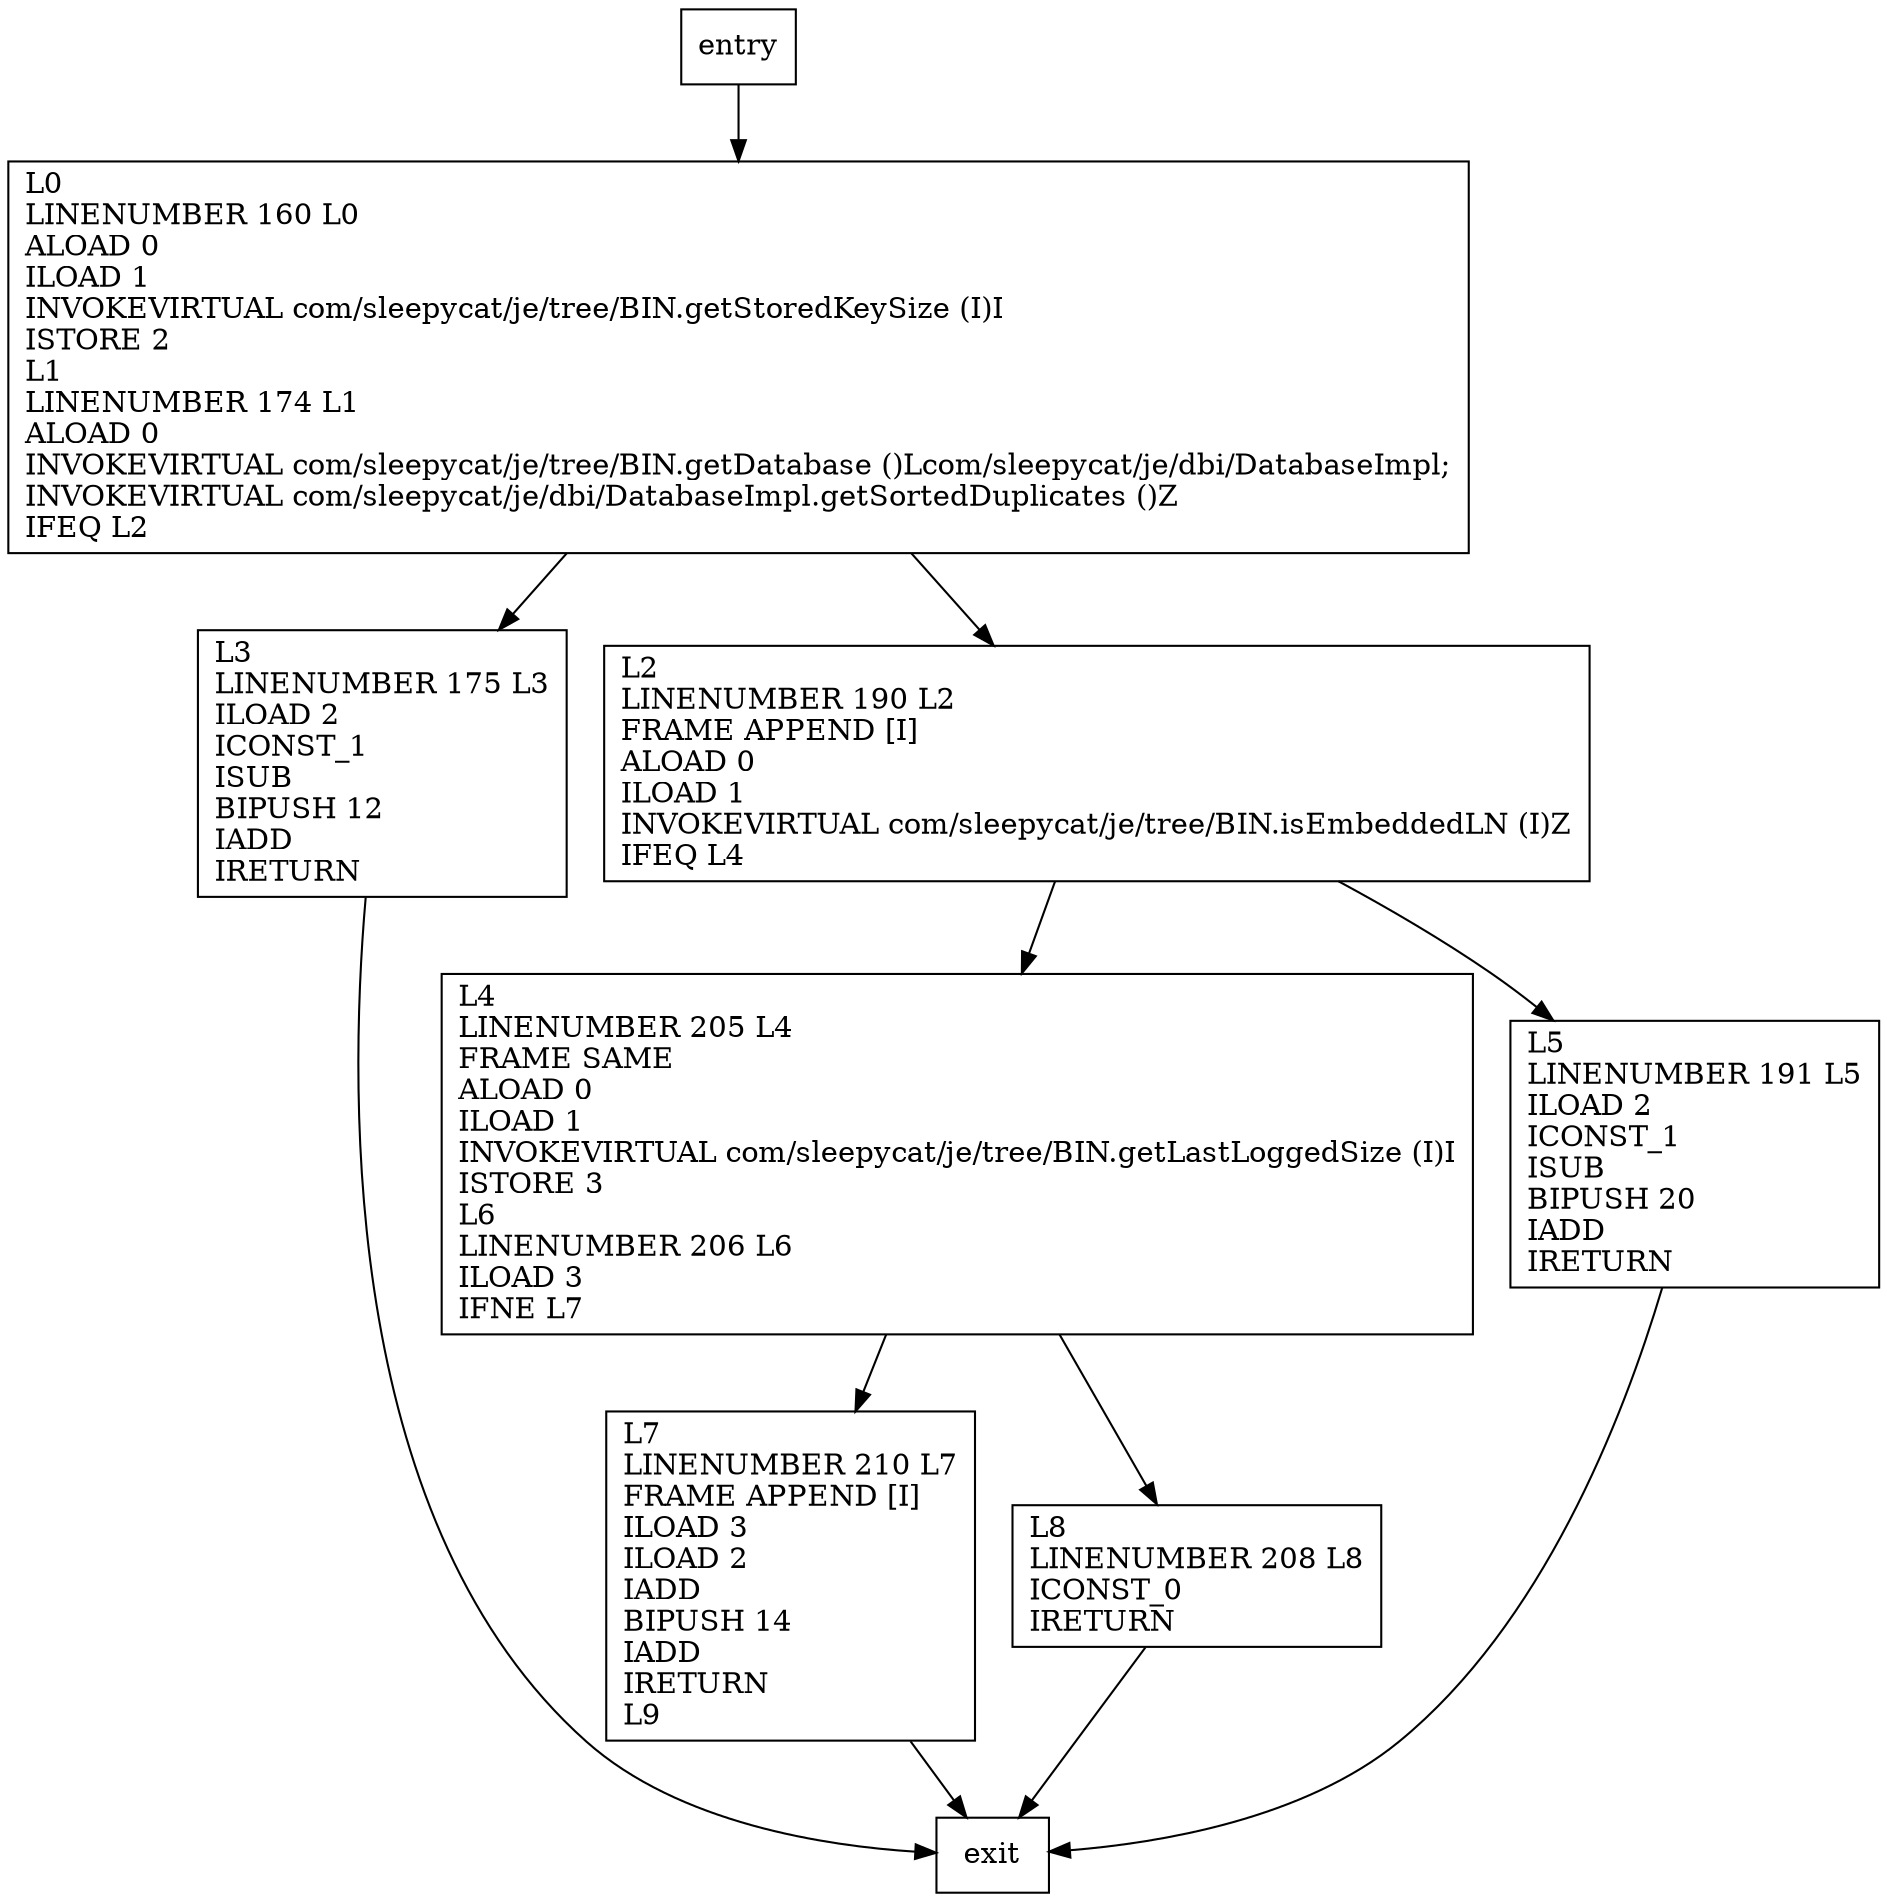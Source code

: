 digraph getStorageSize {
node [shape=record];
1149906013 [label="L7\lLINENUMBER 210 L7\lFRAME APPEND [I]\lILOAD 3\lILOAD 2\lIADD\lBIPUSH 14\lIADD\lIRETURN\lL9\l"];
757201507 [label="L3\lLINENUMBER 175 L3\lILOAD 2\lICONST_1\lISUB\lBIPUSH 12\lIADD\lIRETURN\l"];
221046595 [label="L0\lLINENUMBER 160 L0\lALOAD 0\lILOAD 1\lINVOKEVIRTUAL com/sleepycat/je/tree/BIN.getStoredKeySize (I)I\lISTORE 2\lL1\lLINENUMBER 174 L1\lALOAD 0\lINVOKEVIRTUAL com/sleepycat/je/tree/BIN.getDatabase ()Lcom/sleepycat/je/dbi/DatabaseImpl;\lINVOKEVIRTUAL com/sleepycat/je/dbi/DatabaseImpl.getSortedDuplicates ()Z\lIFEQ L2\l"];
203868223 [label="L4\lLINENUMBER 205 L4\lFRAME SAME\lALOAD 0\lILOAD 1\lINVOKEVIRTUAL com/sleepycat/je/tree/BIN.getLastLoggedSize (I)I\lISTORE 3\lL6\lLINENUMBER 206 L6\lILOAD 3\lIFNE L7\l"];
204934069 [label="L2\lLINENUMBER 190 L2\lFRAME APPEND [I]\lALOAD 0\lILOAD 1\lINVOKEVIRTUAL com/sleepycat/je/tree/BIN.isEmbeddedLN (I)Z\lIFEQ L4\l"];
1725571079 [label="L5\lLINENUMBER 191 L5\lILOAD 2\lICONST_1\lISUB\lBIPUSH 20\lIADD\lIRETURN\l"];
1884614106 [label="L8\lLINENUMBER 208 L8\lICONST_0\lIRETURN\l"];
entry;
exit;
entry -> 221046595;
1149906013 -> exit;
757201507 -> exit;
221046595 -> 757201507;
221046595 -> 204934069;
203868223 -> 1149906013;
203868223 -> 1884614106;
204934069 -> 203868223;
204934069 -> 1725571079;
1725571079 -> exit;
1884614106 -> exit;
}
